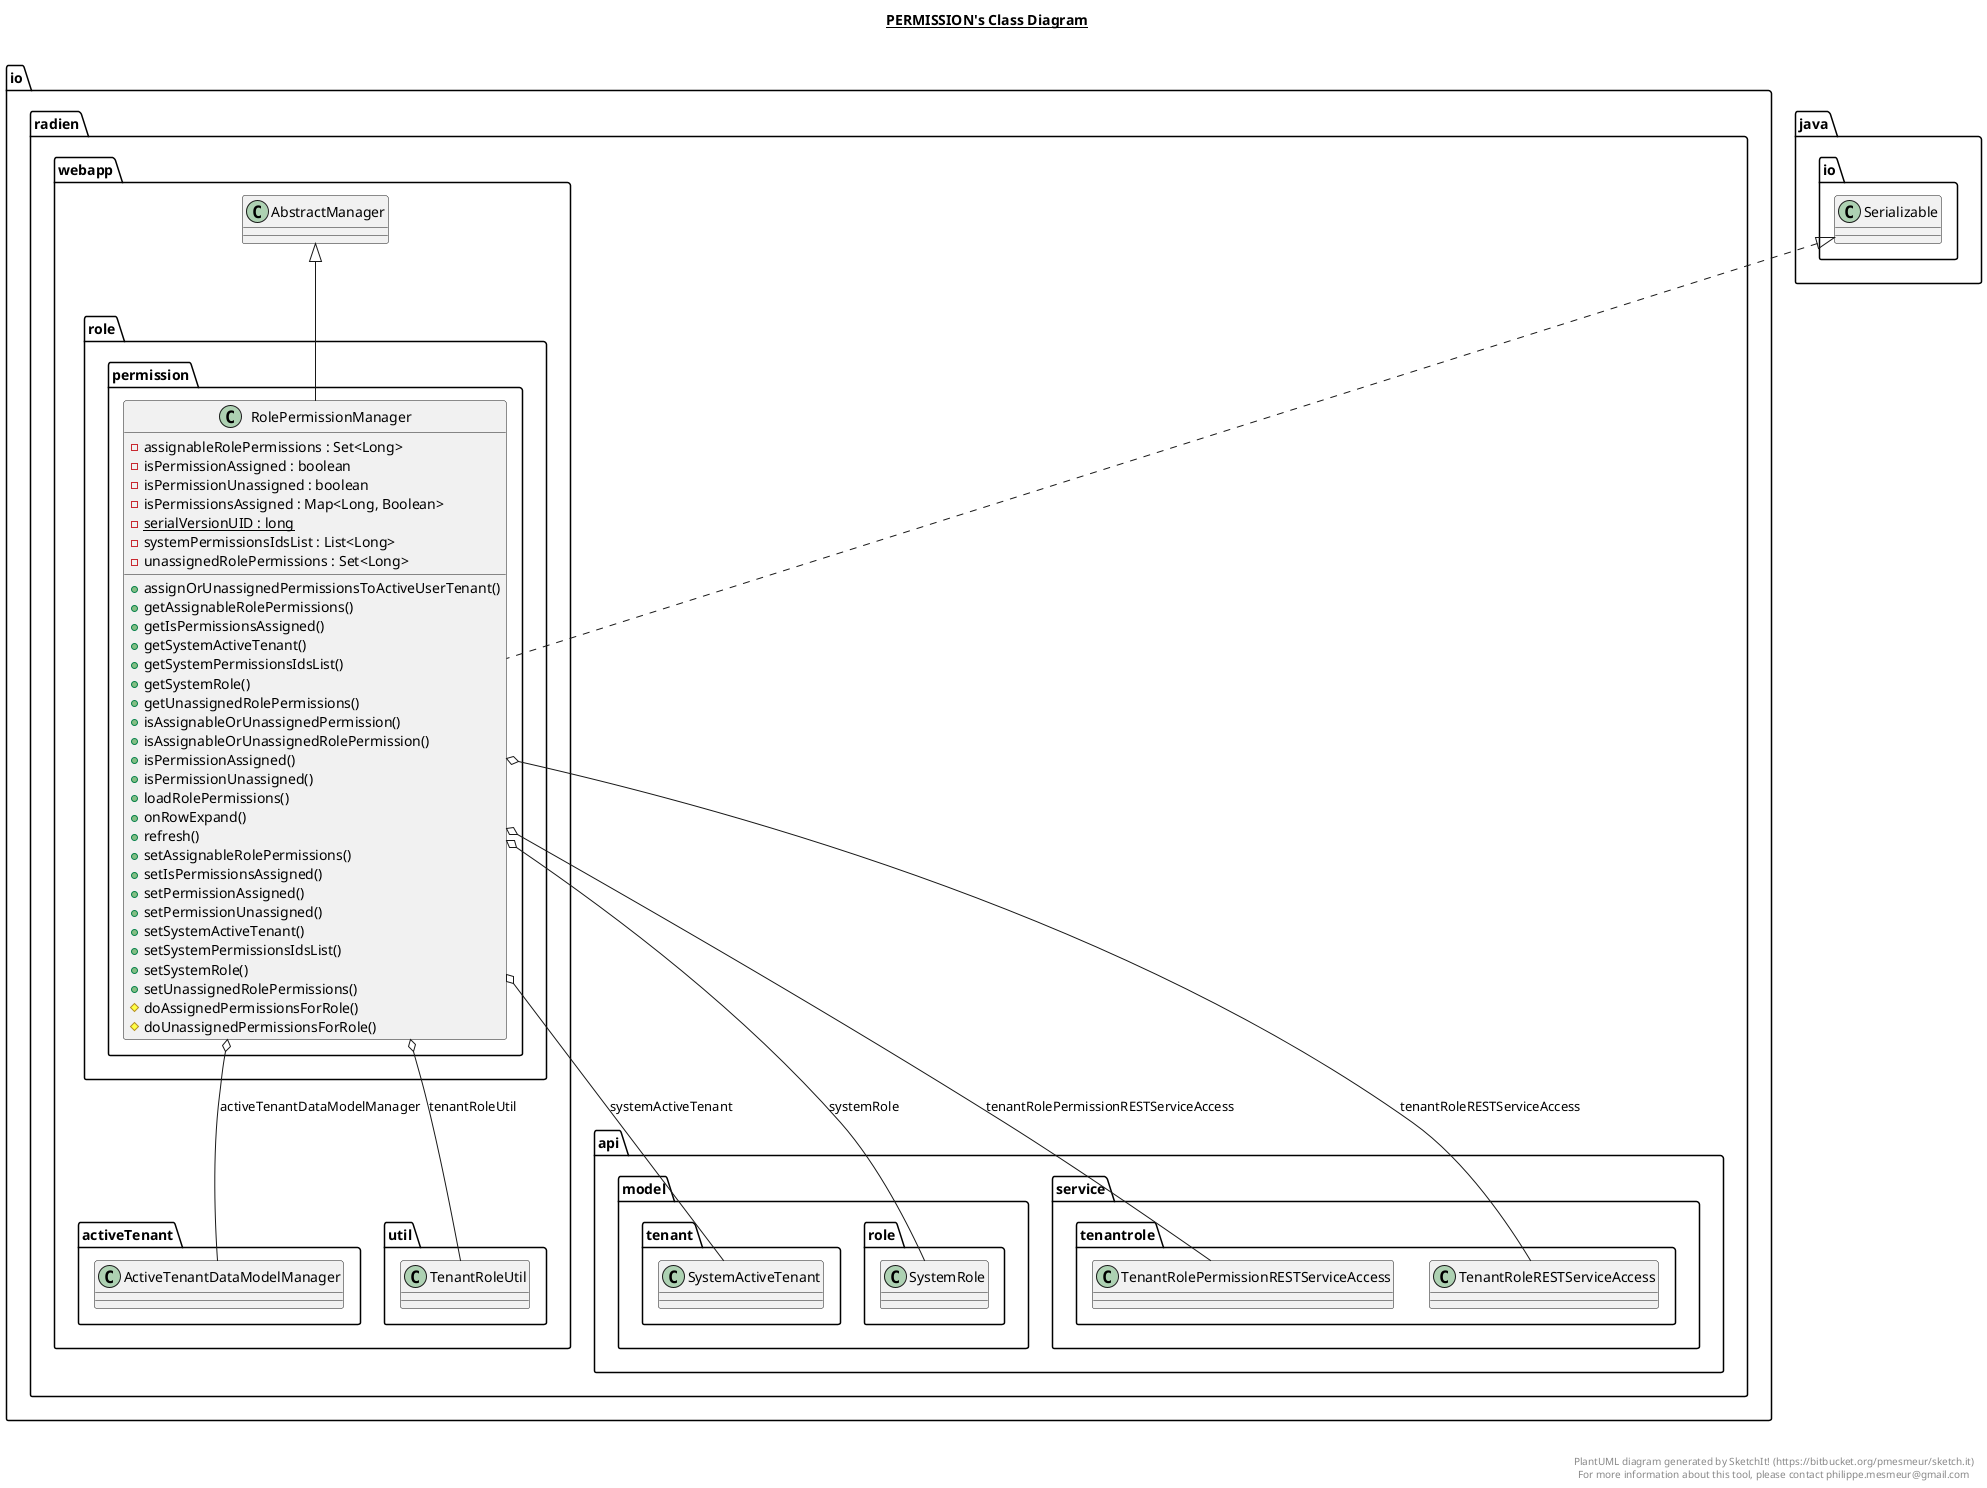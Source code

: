 @startuml

title __PERMISSION's Class Diagram__\n

  namespace io.radien.webapp {
    namespace role {
      namespace permission {
        class io.radien.webapp.role.permission.RolePermissionManager {
            - assignableRolePermissions : Set<Long>
            - isPermissionAssigned : boolean
            - isPermissionUnassigned : boolean
            - isPermissionsAssigned : Map<Long, Boolean>
            {static} - serialVersionUID : long
            - systemPermissionsIdsList : List<Long>
            - unassignedRolePermissions : Set<Long>
            + assignOrUnassignedPermissionsToActiveUserTenant()
            + getAssignableRolePermissions()
            + getIsPermissionsAssigned()
            + getSystemActiveTenant()
            + getSystemPermissionsIdsList()
            + getSystemRole()
            + getUnassignedRolePermissions()
            + isAssignableOrUnassignedPermission()
            + isAssignableOrUnassignedRolePermission()
            + isPermissionAssigned()
            + isPermissionUnassigned()
            + loadRolePermissions()
            + onRowExpand()
            + refresh()
            + setAssignableRolePermissions()
            + setIsPermissionsAssigned()
            + setPermissionAssigned()
            + setPermissionUnassigned()
            + setSystemActiveTenant()
            + setSystemPermissionsIdsList()
            + setSystemRole()
            + setUnassignedRolePermissions()
            # doAssignedPermissionsForRole()
            # doUnassignedPermissionsForRole()
        }
      }
    }
  }
  

  io.radien.webapp.role.permission.RolePermissionManager .up.|> java.io.Serializable
  io.radien.webapp.role.permission.RolePermissionManager -up-|> io.radien.webapp.AbstractManager
  io.radien.webapp.role.permission.RolePermissionManager o-- io.radien.webapp.activeTenant.ActiveTenantDataModelManager : activeTenantDataModelManager
  io.radien.webapp.role.permission.RolePermissionManager o-- io.radien.api.model.tenant.SystemActiveTenant : systemActiveTenant
  io.radien.webapp.role.permission.RolePermissionManager o-- io.radien.api.model.role.SystemRole : systemRole
  io.radien.webapp.role.permission.RolePermissionManager o-- io.radien.api.service.tenantrole.TenantRolePermissionRESTServiceAccess : tenantRolePermissionRESTServiceAccess
  io.radien.webapp.role.permission.RolePermissionManager o-- io.radien.api.service.tenantrole.TenantRoleRESTServiceAccess : tenantRoleRESTServiceAccess
  io.radien.webapp.role.permission.RolePermissionManager o-- io.radien.webapp.util.TenantRoleUtil : tenantRoleUtil


right footer


PlantUML diagram generated by SketchIt! (https://bitbucket.org/pmesmeur/sketch.it)
For more information about this tool, please contact philippe.mesmeur@gmail.com
endfooter

@enduml
